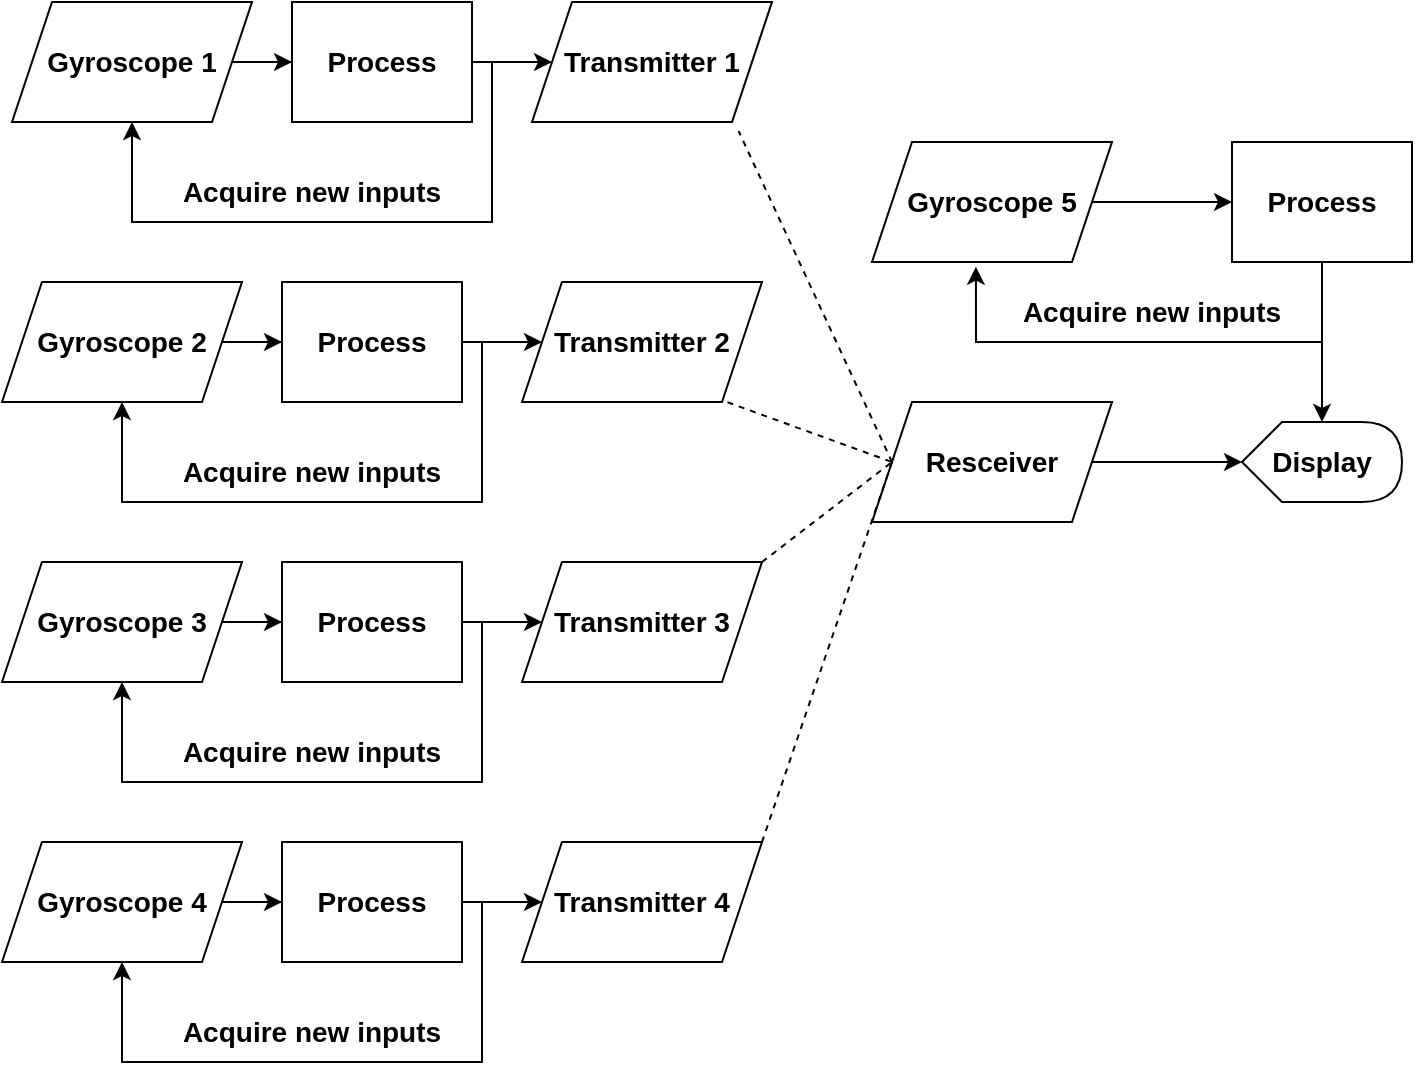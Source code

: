 <mxfile version="24.4.0" type="github">
  <diagram id="prtHgNgQTEPvFCAcTncT" name="Page-1">
    <mxGraphModel dx="1235" dy="614" grid="0" gridSize="10" guides="1" tooltips="1" connect="1" arrows="1" fold="1" page="1" pageScale="1" pageWidth="827" pageHeight="1169" math="0" shadow="0">
      <root>
        <mxCell id="0" />
        <mxCell id="1" parent="0" />
        <mxCell id="-HDPLg_2fKKEUQgn7wLb-13" value="" style="edgeStyle=orthogonalEdgeStyle;rounded=0;orthogonalLoop=1;jettySize=auto;html=1;" parent="1" source="-HDPLg_2fKKEUQgn7wLb-27" edge="1">
          <mxGeometry relative="1" as="geometry">
            <mxPoint x="330" y="270" as="targetPoint" />
          </mxGeometry>
        </mxCell>
        <mxCell id="-HDPLg_2fKKEUQgn7wLb-7" value="&lt;span style=&quot;font-size: 14px;&quot;&gt;Gyroscope 1&lt;/span&gt;" style="shape=parallelogram;perimeter=parallelogramPerimeter;whiteSpace=wrap;html=1;fixedSize=1;fontStyle=1" parent="1" vertex="1">
          <mxGeometry x="60" y="240" width="120" height="60" as="geometry" />
        </mxCell>
        <mxCell id="-HDPLg_2fKKEUQgn7wLb-17" value="Displ&lt;span style=&quot;background-color: initial;&quot;&gt;ay&lt;/span&gt;" style="shape=display;whiteSpace=wrap;html=1;fontStyle=1;fontSize=14;" parent="1" vertex="1">
          <mxGeometry x="675" y="450" width="80" height="40" as="geometry" />
        </mxCell>
        <mxCell id="-HDPLg_2fKKEUQgn7wLb-23" value="" style="endArrow=classic;html=1;rounded=0;entryX=0.5;entryY=1;entryDx=0;entryDy=0;" parent="1" target="-HDPLg_2fKKEUQgn7wLb-7" edge="1">
          <mxGeometry width="50" height="50" relative="1" as="geometry">
            <mxPoint x="300" y="270" as="sourcePoint" />
            <mxPoint x="100" y="330" as="targetPoint" />
            <Array as="points">
              <mxPoint x="300" y="350" />
              <mxPoint x="120" y="350" />
            </Array>
          </mxGeometry>
        </mxCell>
        <mxCell id="-HDPLg_2fKKEUQgn7wLb-25" value="&lt;b&gt;&lt;font style=&quot;font-size: 14px;&quot;&gt;Acquire new inputs&lt;/font&gt;&lt;/b&gt;" style="text;strokeColor=none;align=center;fillColor=none;html=1;verticalAlign=middle;whiteSpace=wrap;rounded=0;" parent="1" vertex="1">
          <mxGeometry x="140" y="320" width="140" height="30" as="geometry" />
        </mxCell>
        <mxCell id="-HDPLg_2fKKEUQgn7wLb-29" value="" style="edgeStyle=orthogonalEdgeStyle;rounded=0;orthogonalLoop=1;jettySize=auto;html=1;" parent="1" source="-HDPLg_2fKKEUQgn7wLb-7" target="-HDPLg_2fKKEUQgn7wLb-27" edge="1">
          <mxGeometry relative="1" as="geometry">
            <mxPoint x="170" y="270" as="sourcePoint" />
            <mxPoint x="414" y="213" as="targetPoint" />
          </mxGeometry>
        </mxCell>
        <mxCell id="-HDPLg_2fKKEUQgn7wLb-27" value="Process" style="rounded=0;whiteSpace=wrap;html=1;fontStyle=1;fontSize=14;" parent="1" vertex="1">
          <mxGeometry x="200" y="240" width="90" height="60" as="geometry" />
        </mxCell>
        <mxCell id="S8j3CGpkhIarZJjFq1TY-1" value="&lt;b&gt;&lt;font style=&quot;font-size: 14px;&quot;&gt;Transmitter 1&lt;/font&gt;&lt;/b&gt;" style="shape=parallelogram;perimeter=parallelogramPerimeter;whiteSpace=wrap;html=1;fixedSize=1;" vertex="1" parent="1">
          <mxGeometry x="320" y="240" width="120" height="60" as="geometry" />
        </mxCell>
        <mxCell id="S8j3CGpkhIarZJjFq1TY-2" value="" style="edgeStyle=orthogonalEdgeStyle;rounded=0;orthogonalLoop=1;jettySize=auto;html=1;" edge="1" parent="1" source="S8j3CGpkhIarZJjFq1TY-7">
          <mxGeometry relative="1" as="geometry">
            <mxPoint x="325" y="410" as="targetPoint" />
          </mxGeometry>
        </mxCell>
        <mxCell id="S8j3CGpkhIarZJjFq1TY-3" value="&lt;span style=&quot;font-size: 14px;&quot;&gt;Gyroscope 2&lt;/span&gt;" style="shape=parallelogram;perimeter=parallelogramPerimeter;whiteSpace=wrap;html=1;fixedSize=1;fontStyle=1" vertex="1" parent="1">
          <mxGeometry x="55" y="380" width="120" height="60" as="geometry" />
        </mxCell>
        <mxCell id="S8j3CGpkhIarZJjFq1TY-4" value="" style="endArrow=classic;html=1;rounded=0;entryX=0.5;entryY=1;entryDx=0;entryDy=0;" edge="1" parent="1" target="S8j3CGpkhIarZJjFq1TY-3">
          <mxGeometry width="50" height="50" relative="1" as="geometry">
            <mxPoint x="295" y="410" as="sourcePoint" />
            <mxPoint x="95" y="470" as="targetPoint" />
            <Array as="points">
              <mxPoint x="295" y="490" />
              <mxPoint x="115" y="490" />
            </Array>
          </mxGeometry>
        </mxCell>
        <mxCell id="S8j3CGpkhIarZJjFq1TY-5" value="&lt;b&gt;&lt;font style=&quot;font-size: 14px;&quot;&gt;Acquire new inputs&lt;/font&gt;&lt;/b&gt;" style="text;strokeColor=none;align=center;fillColor=none;html=1;verticalAlign=middle;whiteSpace=wrap;rounded=0;" vertex="1" parent="1">
          <mxGeometry x="140" y="460" width="140" height="30" as="geometry" />
        </mxCell>
        <mxCell id="S8j3CGpkhIarZJjFq1TY-6" value="" style="edgeStyle=orthogonalEdgeStyle;rounded=0;orthogonalLoop=1;jettySize=auto;html=1;" edge="1" parent="1" source="S8j3CGpkhIarZJjFq1TY-3" target="S8j3CGpkhIarZJjFq1TY-7">
          <mxGeometry relative="1" as="geometry">
            <mxPoint x="165" y="410" as="sourcePoint" />
            <mxPoint x="409" y="353" as="targetPoint" />
          </mxGeometry>
        </mxCell>
        <mxCell id="S8j3CGpkhIarZJjFq1TY-7" value="Process" style="rounded=0;whiteSpace=wrap;html=1;fontStyle=1;fontSize=14;" vertex="1" parent="1">
          <mxGeometry x="195" y="380" width="90" height="60" as="geometry" />
        </mxCell>
        <mxCell id="S8j3CGpkhIarZJjFq1TY-8" value="&lt;b&gt;&lt;font style=&quot;font-size: 14px;&quot;&gt;Transmitter 2&lt;/font&gt;&lt;/b&gt;" style="shape=parallelogram;perimeter=parallelogramPerimeter;whiteSpace=wrap;html=1;fixedSize=1;" vertex="1" parent="1">
          <mxGeometry x="315" y="380" width="120" height="60" as="geometry" />
        </mxCell>
        <mxCell id="S8j3CGpkhIarZJjFq1TY-9" value="" style="edgeStyle=orthogonalEdgeStyle;rounded=0;orthogonalLoop=1;jettySize=auto;html=1;" edge="1" parent="1" source="S8j3CGpkhIarZJjFq1TY-14">
          <mxGeometry relative="1" as="geometry">
            <mxPoint x="325" y="550" as="targetPoint" />
          </mxGeometry>
        </mxCell>
        <mxCell id="S8j3CGpkhIarZJjFq1TY-10" value="&lt;span style=&quot;font-size: 14px;&quot;&gt;Gyroscope 3&lt;/span&gt;" style="shape=parallelogram;perimeter=parallelogramPerimeter;whiteSpace=wrap;html=1;fixedSize=1;fontStyle=1" vertex="1" parent="1">
          <mxGeometry x="55" y="520" width="120" height="60" as="geometry" />
        </mxCell>
        <mxCell id="S8j3CGpkhIarZJjFq1TY-11" value="" style="endArrow=classic;html=1;rounded=0;entryX=0.5;entryY=1;entryDx=0;entryDy=0;" edge="1" parent="1" target="S8j3CGpkhIarZJjFq1TY-10">
          <mxGeometry width="50" height="50" relative="1" as="geometry">
            <mxPoint x="295" y="550" as="sourcePoint" />
            <mxPoint x="95" y="610" as="targetPoint" />
            <Array as="points">
              <mxPoint x="295" y="630" />
              <mxPoint x="115" y="630" />
            </Array>
          </mxGeometry>
        </mxCell>
        <mxCell id="S8j3CGpkhIarZJjFq1TY-12" value="&lt;b&gt;&lt;font style=&quot;font-size: 14px;&quot;&gt;Acquire new inputs&lt;/font&gt;&lt;/b&gt;" style="text;strokeColor=none;align=center;fillColor=none;html=1;verticalAlign=middle;whiteSpace=wrap;rounded=0;" vertex="1" parent="1">
          <mxGeometry x="140" y="600" width="140" height="30" as="geometry" />
        </mxCell>
        <mxCell id="S8j3CGpkhIarZJjFq1TY-13" value="" style="edgeStyle=orthogonalEdgeStyle;rounded=0;orthogonalLoop=1;jettySize=auto;html=1;" edge="1" parent="1" source="S8j3CGpkhIarZJjFq1TY-10" target="S8j3CGpkhIarZJjFq1TY-14">
          <mxGeometry relative="1" as="geometry">
            <mxPoint x="165" y="550" as="sourcePoint" />
            <mxPoint x="409" y="493" as="targetPoint" />
          </mxGeometry>
        </mxCell>
        <mxCell id="S8j3CGpkhIarZJjFq1TY-14" value="Process" style="rounded=0;whiteSpace=wrap;html=1;fontStyle=1;fontSize=14;" vertex="1" parent="1">
          <mxGeometry x="195" y="520" width="90" height="60" as="geometry" />
        </mxCell>
        <mxCell id="S8j3CGpkhIarZJjFq1TY-15" value="&lt;b&gt;&lt;font style=&quot;font-size: 14px;&quot;&gt;Transmitter 3&lt;/font&gt;&lt;/b&gt;" style="shape=parallelogram;perimeter=parallelogramPerimeter;whiteSpace=wrap;html=1;fixedSize=1;" vertex="1" parent="1">
          <mxGeometry x="315" y="520" width="120" height="60" as="geometry" />
        </mxCell>
        <mxCell id="S8j3CGpkhIarZJjFq1TY-24" value="" style="edgeStyle=orthogonalEdgeStyle;rounded=0;orthogonalLoop=1;jettySize=auto;html=1;" edge="1" parent="1" source="S8j3CGpkhIarZJjFq1TY-29">
          <mxGeometry relative="1" as="geometry">
            <mxPoint x="325" y="690" as="targetPoint" />
          </mxGeometry>
        </mxCell>
        <mxCell id="S8j3CGpkhIarZJjFq1TY-25" value="&lt;span style=&quot;font-size: 14px;&quot;&gt;Gyroscope 4&lt;/span&gt;" style="shape=parallelogram;perimeter=parallelogramPerimeter;whiteSpace=wrap;html=1;fixedSize=1;fontStyle=1" vertex="1" parent="1">
          <mxGeometry x="55" y="660" width="120" height="60" as="geometry" />
        </mxCell>
        <mxCell id="S8j3CGpkhIarZJjFq1TY-26" value="" style="endArrow=classic;html=1;rounded=0;entryX=0.5;entryY=1;entryDx=0;entryDy=0;" edge="1" parent="1" target="S8j3CGpkhIarZJjFq1TY-25">
          <mxGeometry width="50" height="50" relative="1" as="geometry">
            <mxPoint x="295" y="690" as="sourcePoint" />
            <mxPoint x="95" y="750" as="targetPoint" />
            <Array as="points">
              <mxPoint x="295" y="770" />
              <mxPoint x="115" y="770" />
            </Array>
          </mxGeometry>
        </mxCell>
        <mxCell id="S8j3CGpkhIarZJjFq1TY-27" value="&lt;b&gt;&lt;font style=&quot;font-size: 14px;&quot;&gt;Acquire new inputs&lt;/font&gt;&lt;/b&gt;" style="text;strokeColor=none;align=center;fillColor=none;html=1;verticalAlign=middle;whiteSpace=wrap;rounded=0;" vertex="1" parent="1">
          <mxGeometry x="140" y="740" width="140" height="30" as="geometry" />
        </mxCell>
        <mxCell id="S8j3CGpkhIarZJjFq1TY-28" value="" style="edgeStyle=orthogonalEdgeStyle;rounded=0;orthogonalLoop=1;jettySize=auto;html=1;" edge="1" parent="1" source="S8j3CGpkhIarZJjFq1TY-25" target="S8j3CGpkhIarZJjFq1TY-29">
          <mxGeometry relative="1" as="geometry">
            <mxPoint x="165" y="690" as="sourcePoint" />
            <mxPoint x="409" y="633" as="targetPoint" />
          </mxGeometry>
        </mxCell>
        <mxCell id="S8j3CGpkhIarZJjFq1TY-29" value="Process" style="rounded=0;whiteSpace=wrap;html=1;fontStyle=1;fontSize=14;" vertex="1" parent="1">
          <mxGeometry x="195" y="660" width="90" height="60" as="geometry" />
        </mxCell>
        <mxCell id="S8j3CGpkhIarZJjFq1TY-30" value="&lt;b&gt;&lt;font style=&quot;font-size: 14px;&quot;&gt;Transmitter 4&lt;/font&gt;&lt;/b&gt;" style="shape=parallelogram;perimeter=parallelogramPerimeter;whiteSpace=wrap;html=1;fixedSize=1;" vertex="1" parent="1">
          <mxGeometry x="315" y="660" width="120" height="60" as="geometry" />
        </mxCell>
        <mxCell id="S8j3CGpkhIarZJjFq1TY-32" value="&lt;span style=&quot;font-size: 14px;&quot;&gt;Gyroscope 5&lt;/span&gt;" style="shape=parallelogram;perimeter=parallelogramPerimeter;whiteSpace=wrap;html=1;fixedSize=1;fontStyle=1" vertex="1" parent="1">
          <mxGeometry x="490" y="310" width="120" height="60" as="geometry" />
        </mxCell>
        <mxCell id="S8j3CGpkhIarZJjFq1TY-34" value="&lt;b&gt;&lt;font style=&quot;font-size: 14px;&quot;&gt;Acquire new inputs&lt;/font&gt;&lt;/b&gt;" style="text;strokeColor=none;align=center;fillColor=none;html=1;verticalAlign=middle;whiteSpace=wrap;rounded=0;" vertex="1" parent="1">
          <mxGeometry x="560" y="380" width="140" height="30" as="geometry" />
        </mxCell>
        <mxCell id="S8j3CGpkhIarZJjFq1TY-35" value="" style="edgeStyle=orthogonalEdgeStyle;rounded=0;orthogonalLoop=1;jettySize=auto;html=1;" edge="1" parent="1" source="S8j3CGpkhIarZJjFq1TY-32" target="S8j3CGpkhIarZJjFq1TY-36">
          <mxGeometry relative="1" as="geometry">
            <mxPoint x="575" y="270" as="sourcePoint" />
            <mxPoint x="819" y="213" as="targetPoint" />
          </mxGeometry>
        </mxCell>
        <mxCell id="S8j3CGpkhIarZJjFq1TY-50" style="edgeStyle=orthogonalEdgeStyle;rounded=0;orthogonalLoop=1;jettySize=auto;html=1;exitX=0.5;exitY=1;exitDx=0;exitDy=0;entryX=0.433;entryY=1.039;entryDx=0;entryDy=0;entryPerimeter=0;" edge="1" parent="1" source="S8j3CGpkhIarZJjFq1TY-36" target="S8j3CGpkhIarZJjFq1TY-32">
          <mxGeometry relative="1" as="geometry">
            <mxPoint x="530" y="430" as="targetPoint" />
            <Array as="points">
              <mxPoint x="715" y="410" />
              <mxPoint x="542" y="410" />
            </Array>
          </mxGeometry>
        </mxCell>
        <mxCell id="S8j3CGpkhIarZJjFq1TY-36" value="Process" style="rounded=0;whiteSpace=wrap;html=1;fontStyle=1;fontSize=14;" vertex="1" parent="1">
          <mxGeometry x="670" y="310" width="90" height="60" as="geometry" />
        </mxCell>
        <mxCell id="S8j3CGpkhIarZJjFq1TY-39" style="edgeStyle=orthogonalEdgeStyle;rounded=0;orthogonalLoop=1;jettySize=auto;html=1;exitX=1;exitY=0.5;exitDx=0;exitDy=0;entryX=0;entryY=0.5;entryDx=0;entryDy=0;entryPerimeter=0;" edge="1" parent="1" source="S8j3CGpkhIarZJjFq1TY-37" target="-HDPLg_2fKKEUQgn7wLb-17">
          <mxGeometry relative="1" as="geometry">
            <mxPoint x="690" y="410.118" as="targetPoint" />
          </mxGeometry>
        </mxCell>
        <mxCell id="S8j3CGpkhIarZJjFq1TY-37" value="&lt;b&gt;&lt;font style=&quot;font-size: 14px;&quot;&gt;Resceiver&lt;/font&gt;&lt;/b&gt;" style="shape=parallelogram;perimeter=parallelogramPerimeter;whiteSpace=wrap;html=1;fixedSize=1;" vertex="1" parent="1">
          <mxGeometry x="490" y="440" width="120" height="60" as="geometry" />
        </mxCell>
        <mxCell id="S8j3CGpkhIarZJjFq1TY-40" style="edgeStyle=orthogonalEdgeStyle;rounded=0;orthogonalLoop=1;jettySize=auto;html=1;exitX=0.5;exitY=1;exitDx=0;exitDy=0;entryX=0;entryY=0;entryDx=40;entryDy=0;entryPerimeter=0;" edge="1" parent="1" source="S8j3CGpkhIarZJjFq1TY-36" target="-HDPLg_2fKKEUQgn7wLb-17">
          <mxGeometry relative="1" as="geometry">
            <Array as="points">
              <mxPoint x="715" y="420" />
              <mxPoint x="715" y="420" />
            </Array>
          </mxGeometry>
        </mxCell>
        <mxCell id="S8j3CGpkhIarZJjFq1TY-43" value="" style="endArrow=none;dashed=1;html=1;rounded=0;entryX=0.861;entryY=1.076;entryDx=0;entryDy=0;exitX=0;exitY=0.5;exitDx=0;exitDy=0;entryPerimeter=0;" edge="1" parent="1" source="S8j3CGpkhIarZJjFq1TY-37" target="S8j3CGpkhIarZJjFq1TY-1">
          <mxGeometry width="50" height="50" relative="1" as="geometry">
            <mxPoint x="350" y="500" as="sourcePoint" />
            <mxPoint x="400" y="450" as="targetPoint" />
          </mxGeometry>
        </mxCell>
        <mxCell id="S8j3CGpkhIarZJjFq1TY-44" value="" style="endArrow=none;dashed=1;html=1;rounded=0;exitX=0.856;exitY=1.002;exitDx=0;exitDy=0;entryX=0;entryY=0.5;entryDx=0;entryDy=0;exitPerimeter=0;" edge="1" parent="1" source="S8j3CGpkhIarZJjFq1TY-8" target="S8j3CGpkhIarZJjFq1TY-37">
          <mxGeometry width="50" height="50" relative="1" as="geometry">
            <mxPoint x="510" y="610" as="sourcePoint" />
            <mxPoint x="560" y="560" as="targetPoint" />
          </mxGeometry>
        </mxCell>
        <mxCell id="S8j3CGpkhIarZJjFq1TY-45" value="" style="endArrow=none;dashed=1;html=1;rounded=0;exitX=1;exitY=0;exitDx=0;exitDy=0;entryX=0;entryY=0.5;entryDx=0;entryDy=0;" edge="1" parent="1" source="S8j3CGpkhIarZJjFq1TY-15" target="S8j3CGpkhIarZJjFq1TY-37">
          <mxGeometry width="50" height="50" relative="1" as="geometry">
            <mxPoint x="470" y="640" as="sourcePoint" />
            <mxPoint x="520" y="590" as="targetPoint" />
          </mxGeometry>
        </mxCell>
        <mxCell id="S8j3CGpkhIarZJjFq1TY-46" value="" style="endArrow=none;dashed=1;html=1;rounded=0;entryX=1;entryY=0;entryDx=0;entryDy=0;exitX=0;exitY=0.5;exitDx=0;exitDy=0;" edge="1" parent="1" source="S8j3CGpkhIarZJjFq1TY-37" target="S8j3CGpkhIarZJjFq1TY-30">
          <mxGeometry width="50" height="50" relative="1" as="geometry">
            <mxPoint x="350" y="500" as="sourcePoint" />
            <mxPoint x="400" y="450" as="targetPoint" />
          </mxGeometry>
        </mxCell>
      </root>
    </mxGraphModel>
  </diagram>
</mxfile>
